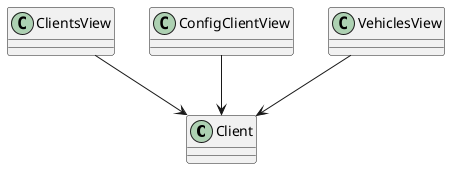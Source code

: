 @startuml
	class Client {
	}

	ClientsView --> Client
	ConfigClientView --> Client
	VehiclesView --> Client
@enduml